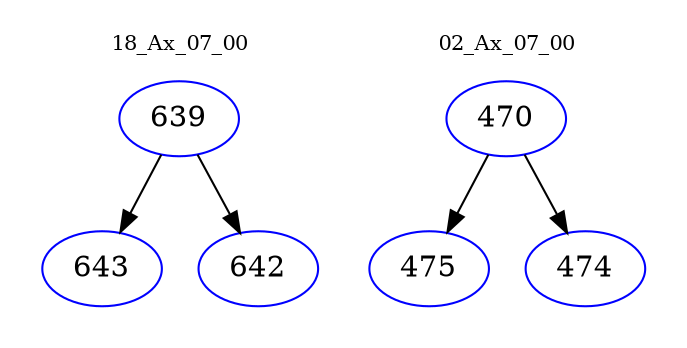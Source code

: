 digraph{
subgraph cluster_0 {
color = white
label = "18_Ax_07_00";
fontsize=10;
T0_639 [label="639", color="blue"]
T0_639 -> T0_643 [color="black"]
T0_643 [label="643", color="blue"]
T0_639 -> T0_642 [color="black"]
T0_642 [label="642", color="blue"]
}
subgraph cluster_1 {
color = white
label = "02_Ax_07_00";
fontsize=10;
T1_470 [label="470", color="blue"]
T1_470 -> T1_475 [color="black"]
T1_475 [label="475", color="blue"]
T1_470 -> T1_474 [color="black"]
T1_474 [label="474", color="blue"]
}
}
